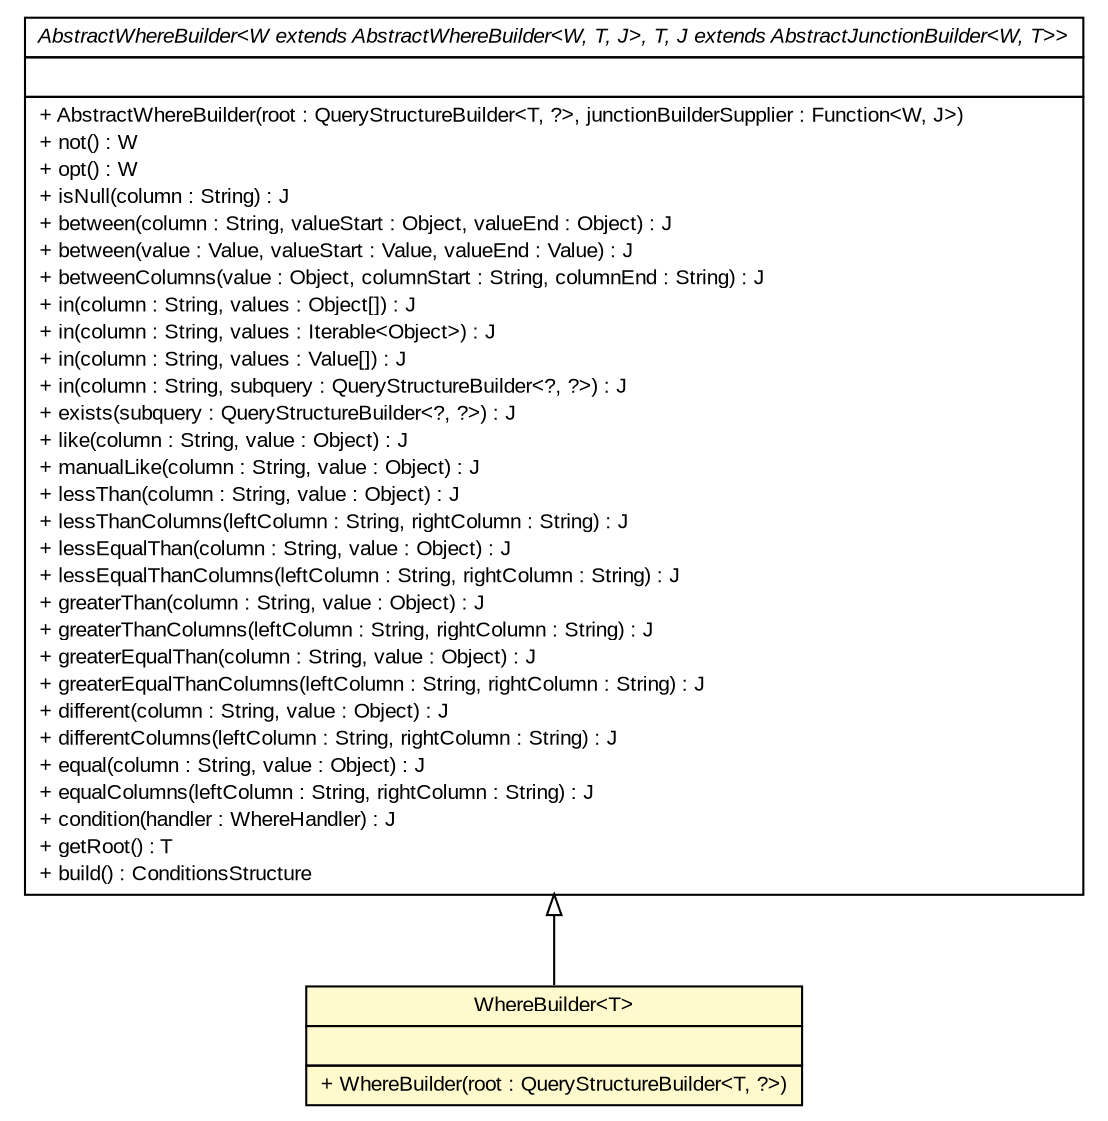 #!/usr/local/bin/dot
#
# Class diagram 
# Generated by UMLGraph version R5_6 (http://www.umlgraph.org/)
#

digraph G {
	edge [fontname="arial",fontsize=10,labelfontname="arial",labelfontsize=10];
	node [fontname="arial",fontsize=10,shape=plaintext];
	nodesep=0.25;
	ranksep=0.5;
	// br.gov.to.sefaz.persistence.query.builder.sql.where.WhereBuilder<T>
	c1143337 [label=<<table title="br.gov.to.sefaz.persistence.query.builder.sql.where.WhereBuilder" border="0" cellborder="1" cellspacing="0" cellpadding="2" port="p" bgcolor="lemonChiffon" href="./WhereBuilder.html">
		<tr><td><table border="0" cellspacing="0" cellpadding="1">
<tr><td align="center" balign="center"> WhereBuilder&lt;T&gt; </td></tr>
		</table></td></tr>
		<tr><td><table border="0" cellspacing="0" cellpadding="1">
<tr><td align="left" balign="left">  </td></tr>
		</table></td></tr>
		<tr><td><table border="0" cellspacing="0" cellpadding="1">
<tr><td align="left" balign="left"> + WhereBuilder(root : QueryStructureBuilder&lt;T, ?&gt;) </td></tr>
		</table></td></tr>
		</table>>, URL="./WhereBuilder.html", fontname="arial", fontcolor="black", fontsize=10.0];
	// br.gov.to.sefaz.persistence.query.builder.sql.where.AbstractWhereBuilder<W extends br.gov.to.sefaz.persistence.query.builder.sql.where.AbstractWhereBuilder<W, T, J>, T, J extends br.gov.to.sefaz.persistence.query.builder.sql.where.AbstractJunctionBuilder<W, T>>
	c1143340 [label=<<table title="br.gov.to.sefaz.persistence.query.builder.sql.where.AbstractWhereBuilder" border="0" cellborder="1" cellspacing="0" cellpadding="2" port="p" href="./AbstractWhereBuilder.html">
		<tr><td><table border="0" cellspacing="0" cellpadding="1">
<tr><td align="center" balign="center"><font face="arial italic"> AbstractWhereBuilder&lt;W extends AbstractWhereBuilder&lt;W, T, J&gt;, T, J extends AbstractJunctionBuilder&lt;W, T&gt;&gt; </font></td></tr>
		</table></td></tr>
		<tr><td><table border="0" cellspacing="0" cellpadding="1">
<tr><td align="left" balign="left">  </td></tr>
		</table></td></tr>
		<tr><td><table border="0" cellspacing="0" cellpadding="1">
<tr><td align="left" balign="left"> + AbstractWhereBuilder(root : QueryStructureBuilder&lt;T, ?&gt;, junctionBuilderSupplier : Function&lt;W, J&gt;) </td></tr>
<tr><td align="left" balign="left"> + not() : W </td></tr>
<tr><td align="left" balign="left"> + opt() : W </td></tr>
<tr><td align="left" balign="left"> + isNull(column : String) : J </td></tr>
<tr><td align="left" balign="left"> + between(column : String, valueStart : Object, valueEnd : Object) : J </td></tr>
<tr><td align="left" balign="left"> + between(value : Value, valueStart : Value, valueEnd : Value) : J </td></tr>
<tr><td align="left" balign="left"> + betweenColumns(value : Object, columnStart : String, columnEnd : String) : J </td></tr>
<tr><td align="left" balign="left"> + in(column : String, values : Object[]) : J </td></tr>
<tr><td align="left" balign="left"> + in(column : String, values : Iterable&lt;Object&gt;) : J </td></tr>
<tr><td align="left" balign="left"> + in(column : String, values : Value[]) : J </td></tr>
<tr><td align="left" balign="left"> + in(column : String, subquery : QueryStructureBuilder&lt;?, ?&gt;) : J </td></tr>
<tr><td align="left" balign="left"> + exists(subquery : QueryStructureBuilder&lt;?, ?&gt;) : J </td></tr>
<tr><td align="left" balign="left"> + like(column : String, value : Object) : J </td></tr>
<tr><td align="left" balign="left"> + manualLike(column : String, value : Object) : J </td></tr>
<tr><td align="left" balign="left"> + lessThan(column : String, value : Object) : J </td></tr>
<tr><td align="left" balign="left"> + lessThanColumns(leftColumn : String, rightColumn : String) : J </td></tr>
<tr><td align="left" balign="left"> + lessEqualThan(column : String, value : Object) : J </td></tr>
<tr><td align="left" balign="left"> + lessEqualThanColumns(leftColumn : String, rightColumn : String) : J </td></tr>
<tr><td align="left" balign="left"> + greaterThan(column : String, value : Object) : J </td></tr>
<tr><td align="left" balign="left"> + greaterThanColumns(leftColumn : String, rightColumn : String) : J </td></tr>
<tr><td align="left" balign="left"> + greaterEqualThan(column : String, value : Object) : J </td></tr>
<tr><td align="left" balign="left"> + greaterEqualThanColumns(leftColumn : String, rightColumn : String) : J </td></tr>
<tr><td align="left" balign="left"> + different(column : String, value : Object) : J </td></tr>
<tr><td align="left" balign="left"> + differentColumns(leftColumn : String, rightColumn : String) : J </td></tr>
<tr><td align="left" balign="left"> + equal(column : String, value : Object) : J </td></tr>
<tr><td align="left" balign="left"> + equalColumns(leftColumn : String, rightColumn : String) : J </td></tr>
<tr><td align="left" balign="left"> + condition(handler : WhereHandler) : J </td></tr>
<tr><td align="left" balign="left"> + getRoot() : T </td></tr>
<tr><td align="left" balign="left"> + build() : ConditionsStructure </td></tr>
		</table></td></tr>
		</table>>, URL="./AbstractWhereBuilder.html", fontname="arial", fontcolor="black", fontsize=10.0];
	//br.gov.to.sefaz.persistence.query.builder.sql.where.WhereBuilder<T> extends br.gov.to.sefaz.persistence.query.builder.sql.where.AbstractWhereBuilder<br.gov.to.sefaz.persistence.query.builder.sql.where.WhereBuilder<T>, T, br.gov.to.sefaz.persistence.query.builder.sql.where.JunctionBuilder<T>>
	c1143340:p -> c1143337:p [dir=back,arrowtail=empty];
}

